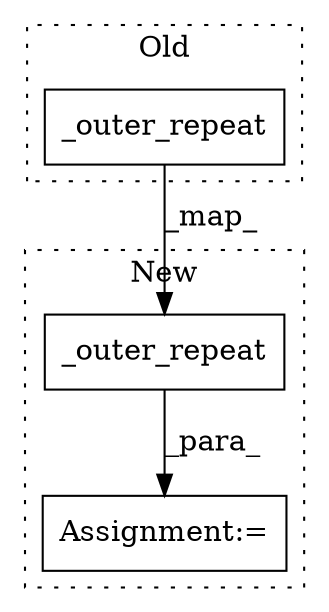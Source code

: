 digraph G {
subgraph cluster0 {
1 [label="_outer_repeat" a="32" s="3204,3242" l="14,1" shape="box"];
label = "Old";
style="dotted";
}
subgraph cluster1 {
2 [label="_outer_repeat" a="32" s="3187,3225" l="14,1" shape="box"];
3 [label="Assignment:=" a="7" s="3186" l="1" shape="box"];
label = "New";
style="dotted";
}
1 -> 2 [label="_map_"];
2 -> 3 [label="_para_"];
}